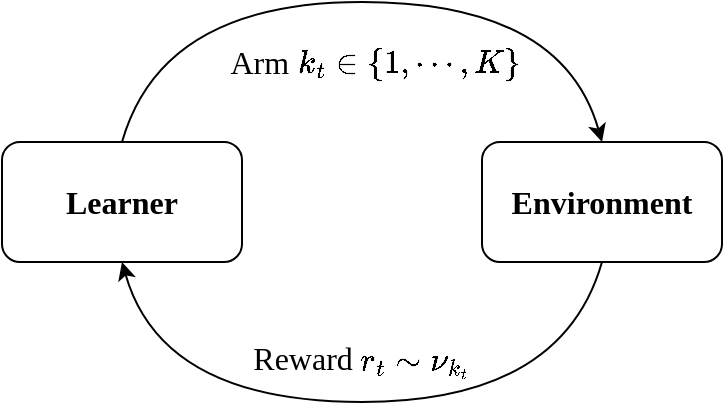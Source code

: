 <mxfile version="14.6.13" type="device"><diagram id="pwZIkIOMaar-sdTU1uKu" name="Page-1"><mxGraphModel dx="786" dy="489" grid="1" gridSize="10" guides="1" tooltips="1" connect="1" arrows="1" fold="1" page="1" pageScale="1" pageWidth="850" pageHeight="1100" background="none" math="1" shadow="0"><root><mxCell id="0"/><mxCell id="1" parent="0"/><mxCell id="eZPJR4pk5N7cvxkXhmVZ-1" value="&lt;b&gt;&lt;font face=&quot;Times New Roman&quot; style=&quot;font-size: 16px&quot;&gt;Learner&lt;/font&gt;&lt;/b&gt;" style="rounded=1;whiteSpace=wrap;html=1;" parent="1" vertex="1"><mxGeometry x="160" y="230" width="120" height="60" as="geometry"/></mxCell><mxCell id="eZPJR4pk5N7cvxkXhmVZ-2" value="&lt;b&gt;&lt;font face=&quot;Times New Roman&quot; style=&quot;font-size: 16px&quot;&gt;Environment&lt;/font&gt;&lt;/b&gt;" style="rounded=1;whiteSpace=wrap;html=1;" parent="1" vertex="1"><mxGeometry x="400" y="230" width="120" height="60" as="geometry"/></mxCell><mxCell id="eZPJR4pk5N7cvxkXhmVZ-4" value="" style="curved=1;endArrow=classic;html=1;exitX=0.5;exitY=0;exitDx=0;exitDy=0;entryX=0.5;entryY=0;entryDx=0;entryDy=0;" parent="1" source="eZPJR4pk5N7cvxkXhmVZ-1" target="eZPJR4pk5N7cvxkXhmVZ-2" edge="1"><mxGeometry width="50" height="50" relative="1" as="geometry"><mxPoint x="380" y="280" as="sourcePoint"/><mxPoint x="430" y="230" as="targetPoint"/><Array as="points"><mxPoint x="240" y="160"/><mxPoint x="440" y="160"/></Array></mxGeometry></mxCell><mxCell id="eZPJR4pk5N7cvxkXhmVZ-5" value="" style="curved=1;endArrow=classic;html=1;entryX=0.5;entryY=1;entryDx=0;entryDy=0;exitX=0.5;exitY=1;exitDx=0;exitDy=0;" parent="1" source="eZPJR4pk5N7cvxkXhmVZ-2" target="eZPJR4pk5N7cvxkXhmVZ-1" edge="1"><mxGeometry width="50" height="50" relative="1" as="geometry"><mxPoint x="460" y="310" as="sourcePoint"/><mxPoint x="200" y="310" as="targetPoint"/><Array as="points"><mxPoint x="440" y="360"/><mxPoint x="240" y="360"/></Array></mxGeometry></mxCell><mxCell id="eZPJR4pk5N7cvxkXhmVZ-6" value="&lt;font face=&quot;Times New Roman&quot;&gt;Arm \(k_t \in \{1,\cdots,K\}\)&lt;/font&gt;" style="text;html=1;strokeColor=none;fillColor=none;align=center;verticalAlign=middle;whiteSpace=wrap;rounded=0;fontSize=16;" parent="1" vertex="1"><mxGeometry x="260" y="180" width="172.5" height="20" as="geometry"/></mxCell><mxCell id="eZPJR4pk5N7cvxkXhmVZ-7" value="&lt;font face=&quot;Times New Roman&quot; style=&quot;font-size: 16px&quot;&gt;Reward \(r_t \sim \nu_{k_t}\)&lt;/font&gt;&lt;font face=&quot;Times New Roman&quot; style=&quot;font-size: 16px&quot;&gt;&lt;sub&gt;&lt;br&gt;&lt;/sub&gt;&lt;/font&gt;" style="text;html=1;strokeColor=none;fillColor=none;align=center;verticalAlign=middle;whiteSpace=wrap;rounded=0;fontSize=16;" parent="1" vertex="1"><mxGeometry x="270" y="330" width="140" height="20" as="geometry"/></mxCell></root></mxGraphModel></diagram></mxfile>